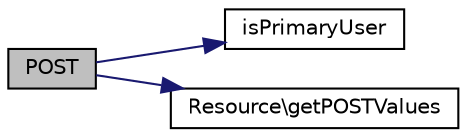 digraph "POST"
{
  edge [fontname="Helvetica",fontsize="10",labelfontname="Helvetica",labelfontsize="10"];
  node [fontname="Helvetica",fontsize="10",shape=record];
  rankdir="LR";
  Node7 [label="POST",height=0.2,width=0.4,color="black", fillcolor="grey75", style="filled", fontcolor="black"];
  Node7 -> Node8 [color="midnightblue",fontsize="10",style="solid",fontname="Helvetica"];
  Node8 [label="isPrimaryUser",height=0.2,width=0.4,color="black", fillcolor="white", style="filled",URL="$security_8php.html#aa5ecb17c2198bf80eebdb9c160d72166"];
  Node7 -> Node9 [color="midnightblue",fontsize="10",style="solid",fontname="Helvetica"];
  Node9 [label="Resource\\getPOSTValues",height=0.2,width=0.4,color="black", fillcolor="white", style="filled",URL="$class_resource.html#abe4378dfc123f2572b60965349062654"];
}
